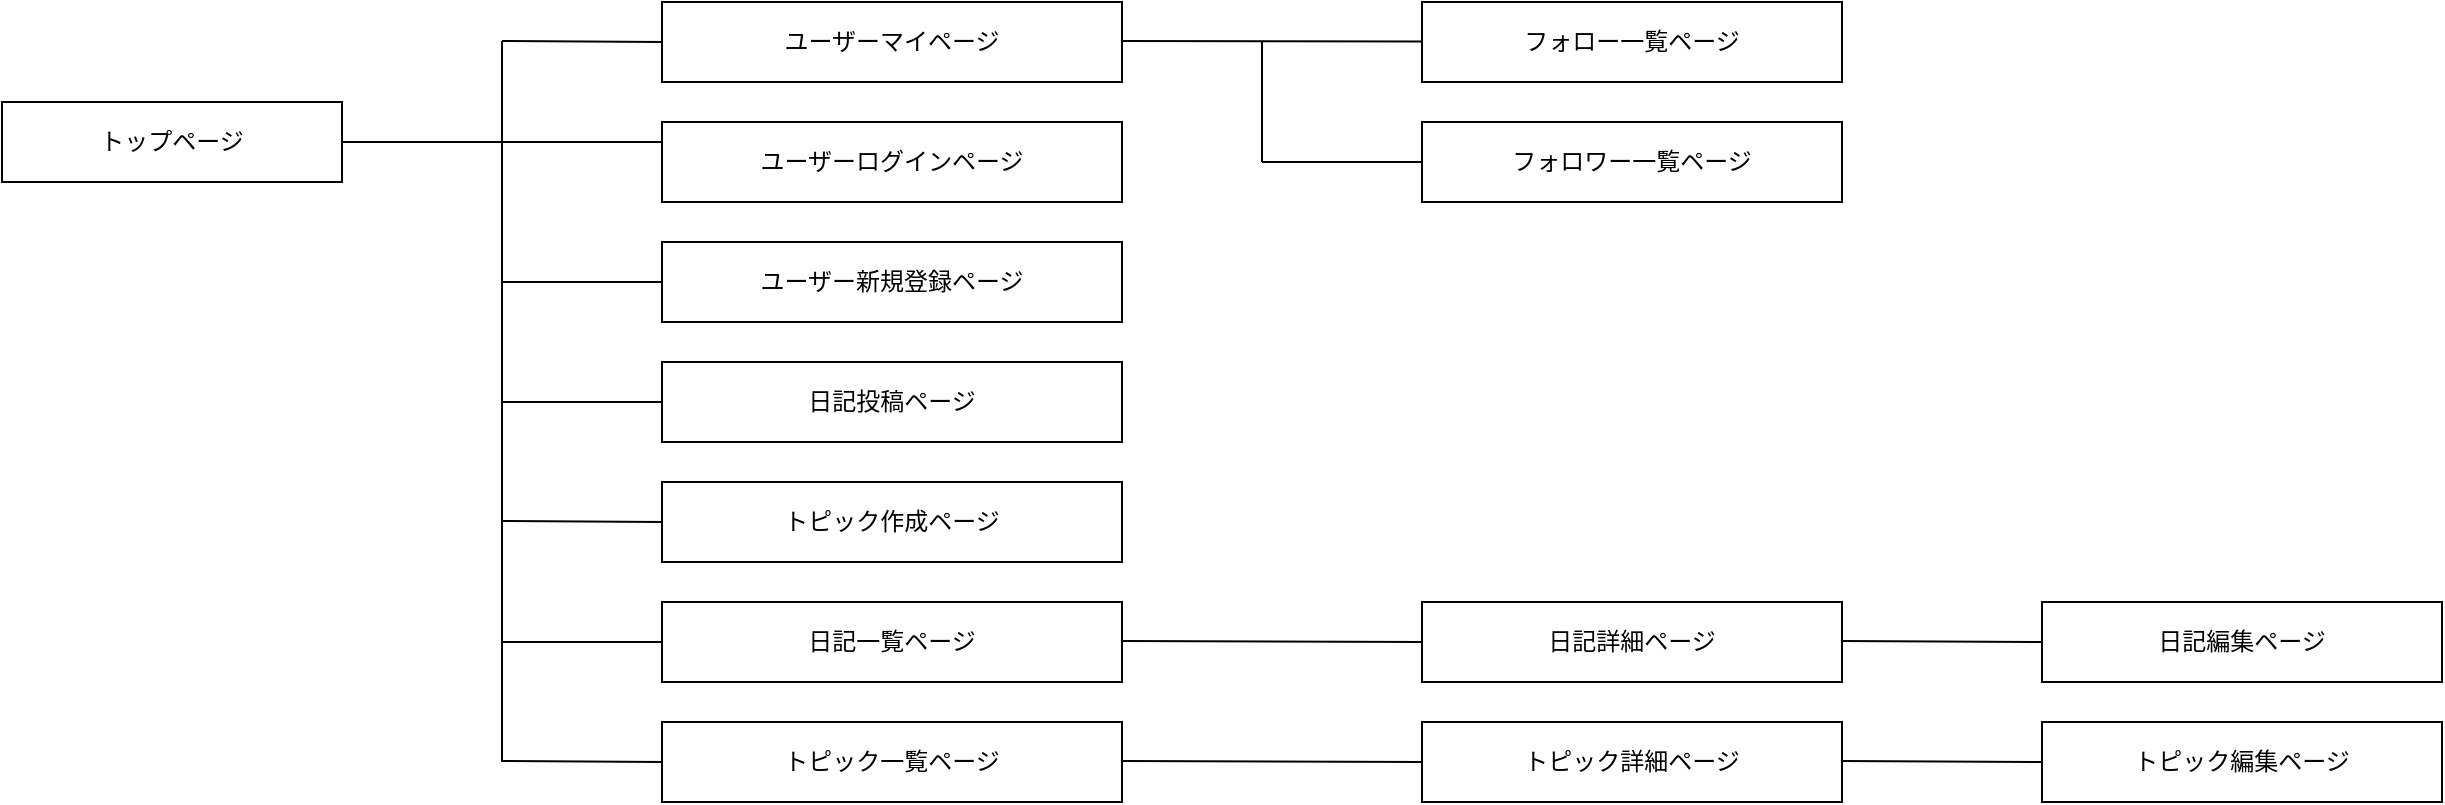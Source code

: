 <mxfile>
    <diagram id="4cWL1fTenap1EgKKWUbj" name="ページ1">
        <mxGraphModel dx="1300" dy="520" grid="1" gridSize="10" guides="1" tooltips="1" connect="1" arrows="1" fold="1" page="1" pageScale="1" pageWidth="827" pageHeight="1169" math="0" shadow="0">
            <root>
                <mxCell id="0"/>
                <mxCell id="1" parent="0"/>
                <mxCell id="2" value="トップページ" style="whiteSpace=wrap;html=1;align=center;" vertex="1" parent="1">
                    <mxGeometry x="-60" y="70" width="170" height="40" as="geometry"/>
                </mxCell>
                <mxCell id="3" value="トピック作成ページ" style="whiteSpace=wrap;html=1;align=center;" vertex="1" parent="1">
                    <mxGeometry x="270" y="260" width="230" height="40" as="geometry"/>
                </mxCell>
                <mxCell id="4" value="ユーザー新規登録ページ" style="whiteSpace=wrap;html=1;align=center;" vertex="1" parent="1">
                    <mxGeometry x="270" y="140" width="230" height="40" as="geometry"/>
                </mxCell>
                <mxCell id="5" value="日記投稿ページ" style="whiteSpace=wrap;html=1;align=center;" vertex="1" parent="1">
                    <mxGeometry x="270" y="200" width="230" height="40" as="geometry"/>
                </mxCell>
                <mxCell id="6" value="ユーザーログインページ" style="whiteSpace=wrap;html=1;align=center;" vertex="1" parent="1">
                    <mxGeometry x="270" y="80" width="230" height="40" as="geometry"/>
                </mxCell>
                <mxCell id="7" value="トピック一覧ページ" style="whiteSpace=wrap;html=1;align=center;" vertex="1" parent="1">
                    <mxGeometry x="270" y="380" width="230" height="40" as="geometry"/>
                </mxCell>
                <mxCell id="8" value="日記一覧ページ" style="whiteSpace=wrap;html=1;align=center;" vertex="1" parent="1">
                    <mxGeometry x="270" y="320" width="230" height="40" as="geometry"/>
                </mxCell>
                <mxCell id="10" style="edgeStyle=none;html=1;entryX=0.704;entryY=1.075;entryDx=0;entryDy=0;entryPerimeter=0;" edge="1" parent="1" target="3">
                    <mxGeometry relative="1" as="geometry">
                        <mxPoint x="432" y="303" as="sourcePoint"/>
                        <mxPoint x="410" y="290" as="targetPoint"/>
                        <Array as="points">
                            <mxPoint x="432" y="303"/>
                        </Array>
                    </mxGeometry>
                </mxCell>
                <mxCell id="12" value="" style="endArrow=none;html=1;rounded=0;elbow=vertical;" edge="1" parent="1">
                    <mxGeometry relative="1" as="geometry">
                        <mxPoint x="190" y="90" as="sourcePoint"/>
                        <mxPoint x="190" y="400" as="targetPoint"/>
                        <Array as="points">
                            <mxPoint x="190" y="250"/>
                        </Array>
                    </mxGeometry>
                </mxCell>
                <mxCell id="13" value="" style="endArrow=none;html=1;rounded=0;elbow=vertical;exitX=0;exitY=0.5;exitDx=0;exitDy=0;" edge="1" parent="1" source="4">
                    <mxGeometry relative="1" as="geometry">
                        <mxPoint x="10" y="250" as="sourcePoint"/>
                        <mxPoint x="190" y="160" as="targetPoint"/>
                        <Array as="points"/>
                    </mxGeometry>
                </mxCell>
                <mxCell id="14" value="" style="resizable=0;html=1;align=right;verticalAlign=bottom;" connectable="0" vertex="1" parent="13">
                    <mxGeometry x="1" relative="1" as="geometry"/>
                </mxCell>
                <mxCell id="15" value="" style="endArrow=none;html=1;rounded=0;elbow=vertical;" edge="1" parent="1">
                    <mxGeometry relative="1" as="geometry">
                        <mxPoint x="190" y="279.5" as="sourcePoint"/>
                        <mxPoint x="270" y="280" as="targetPoint"/>
                    </mxGeometry>
                </mxCell>
                <mxCell id="16" value="" style="resizable=0;html=1;align=right;verticalAlign=bottom;" connectable="0" vertex="1" parent="15">
                    <mxGeometry x="1" relative="1" as="geometry"/>
                </mxCell>
                <mxCell id="17" value="" style="endArrow=none;html=1;rounded=0;elbow=vertical;exitX=0;exitY=0.5;exitDx=0;exitDy=0;" edge="1" parent="1" source="5">
                    <mxGeometry relative="1" as="geometry">
                        <mxPoint x="10" y="250" as="sourcePoint"/>
                        <mxPoint x="190" y="220" as="targetPoint"/>
                    </mxGeometry>
                </mxCell>
                <mxCell id="18" value="" style="resizable=0;html=1;align=right;verticalAlign=bottom;" connectable="0" vertex="1" parent="17">
                    <mxGeometry x="1" relative="1" as="geometry"/>
                </mxCell>
                <mxCell id="19" value="" style="endArrow=none;html=1;rounded=0;elbow=vertical;" edge="1" parent="1">
                    <mxGeometry relative="1" as="geometry">
                        <mxPoint x="190" y="340" as="sourcePoint"/>
                        <mxPoint x="270" y="340" as="targetPoint"/>
                    </mxGeometry>
                </mxCell>
                <mxCell id="20" value="" style="resizable=0;html=1;align=right;verticalAlign=bottom;" connectable="0" vertex="1" parent="19">
                    <mxGeometry x="1" relative="1" as="geometry"/>
                </mxCell>
                <mxCell id="21" value="" style="endArrow=none;html=1;rounded=0;elbow=vertical;" edge="1" parent="1">
                    <mxGeometry relative="1" as="geometry">
                        <mxPoint x="190" y="399.5" as="sourcePoint"/>
                        <mxPoint x="270" y="400" as="targetPoint"/>
                    </mxGeometry>
                </mxCell>
                <mxCell id="22" value="" style="resizable=0;html=1;align=right;verticalAlign=bottom;" connectable="0" vertex="1" parent="21">
                    <mxGeometry x="1" relative="1" as="geometry"/>
                </mxCell>
                <mxCell id="23" value="" style="endArrow=none;html=1;rounded=0;elbow=vertical;entryX=0;entryY=0.25;entryDx=0;entryDy=0;exitX=1;exitY=0.5;exitDx=0;exitDy=0;" edge="1" parent="1" source="2" target="6">
                    <mxGeometry relative="1" as="geometry">
                        <mxPoint x="110" y="99.5" as="sourcePoint"/>
                        <mxPoint x="230" y="50" as="targetPoint"/>
                    </mxGeometry>
                </mxCell>
                <mxCell id="24" value="" style="resizable=0;html=1;align=right;verticalAlign=bottom;" connectable="0" vertex="1" parent="23">
                    <mxGeometry x="1" relative="1" as="geometry"/>
                </mxCell>
                <mxCell id="25" value="ユーザーマイページ" style="whiteSpace=wrap;html=1;align=center;" vertex="1" parent="1">
                    <mxGeometry x="270" y="20" width="230" height="40" as="geometry"/>
                </mxCell>
                <mxCell id="26" value="" style="endArrow=none;html=1;rounded=0;elbow=vertical;" edge="1" parent="1" target="32">
                    <mxGeometry relative="1" as="geometry">
                        <mxPoint x="500" y="39.5" as="sourcePoint"/>
                        <mxPoint x="560" y="40" as="targetPoint"/>
                    </mxGeometry>
                </mxCell>
                <mxCell id="27" value="" style="resizable=0;html=1;align=right;verticalAlign=bottom;" connectable="0" vertex="1" parent="26">
                    <mxGeometry x="1" relative="1" as="geometry"/>
                </mxCell>
                <mxCell id="28" value="" style="endArrow=none;html=1;rounded=0;elbow=vertical;" edge="1" parent="1">
                    <mxGeometry relative="1" as="geometry">
                        <mxPoint x="190" y="39.5" as="sourcePoint"/>
                        <mxPoint x="190" y="90" as="targetPoint"/>
                    </mxGeometry>
                </mxCell>
                <mxCell id="29" value="" style="resizable=0;html=1;align=right;verticalAlign=bottom;" connectable="0" vertex="1" parent="28">
                    <mxGeometry x="1" relative="1" as="geometry"/>
                </mxCell>
                <mxCell id="30" value="" style="endArrow=none;html=1;rounded=0;elbow=vertical;" edge="1" parent="1">
                    <mxGeometry relative="1" as="geometry">
                        <mxPoint x="190" y="39.5" as="sourcePoint"/>
                        <mxPoint x="270" y="40" as="targetPoint"/>
                    </mxGeometry>
                </mxCell>
                <mxCell id="31" value="" style="resizable=0;html=1;align=right;verticalAlign=bottom;" connectable="0" vertex="1" parent="30">
                    <mxGeometry x="1" relative="1" as="geometry"/>
                </mxCell>
                <mxCell id="32" value="フォロー一覧ページ" style="whiteSpace=wrap;html=1;align=center;" vertex="1" parent="1">
                    <mxGeometry x="650" y="20" width="210" height="40" as="geometry"/>
                </mxCell>
                <mxCell id="33" value="" style="endArrow=none;html=1;rounded=0;elbow=vertical;" edge="1" parent="1">
                    <mxGeometry relative="1" as="geometry">
                        <mxPoint x="570" y="40" as="sourcePoint"/>
                        <mxPoint x="570" y="100" as="targetPoint"/>
                    </mxGeometry>
                </mxCell>
                <mxCell id="34" value="" style="resizable=0;html=1;align=right;verticalAlign=bottom;" connectable="0" vertex="1" parent="33">
                    <mxGeometry x="1" relative="1" as="geometry"/>
                </mxCell>
                <mxCell id="35" value="フォロワー一覧ページ" style="whiteSpace=wrap;html=1;align=center;" vertex="1" parent="1">
                    <mxGeometry x="650" y="80" width="210" height="40" as="geometry"/>
                </mxCell>
                <mxCell id="36" value="" style="endArrow=none;html=1;rounded=0;elbow=vertical;entryX=0;entryY=0.5;entryDx=0;entryDy=0;" edge="1" parent="1" target="35">
                    <mxGeometry relative="1" as="geometry">
                        <mxPoint x="570" y="100" as="sourcePoint"/>
                        <mxPoint x="640" y="100" as="targetPoint"/>
                    </mxGeometry>
                </mxCell>
                <mxCell id="37" value="" style="resizable=0;html=1;align=right;verticalAlign=bottom;" connectable="0" vertex="1" parent="36">
                    <mxGeometry x="1" relative="1" as="geometry"/>
                </mxCell>
                <mxCell id="38" value="日記詳細ページ" style="whiteSpace=wrap;html=1;align=center;" vertex="1" parent="1">
                    <mxGeometry x="650" y="320" width="210" height="40" as="geometry"/>
                </mxCell>
                <mxCell id="39" value="トピック詳細ページ" style="whiteSpace=wrap;html=1;align=center;" vertex="1" parent="1">
                    <mxGeometry x="650" y="380" width="210" height="40" as="geometry"/>
                </mxCell>
                <mxCell id="40" value="トピック編集ページ" style="whiteSpace=wrap;html=1;align=center;" vertex="1" parent="1">
                    <mxGeometry x="960" y="380" width="200" height="40" as="geometry"/>
                </mxCell>
                <mxCell id="41" value="日記編集ページ" style="whiteSpace=wrap;html=1;align=center;" vertex="1" parent="1">
                    <mxGeometry x="960" y="320" width="200" height="40" as="geometry"/>
                </mxCell>
                <mxCell id="44" value="" style="endArrow=none;html=1;rounded=0;elbow=vertical;" edge="1" parent="1">
                    <mxGeometry relative="1" as="geometry">
                        <mxPoint x="860" y="339.5" as="sourcePoint"/>
                        <mxPoint x="960" y="340" as="targetPoint"/>
                    </mxGeometry>
                </mxCell>
                <mxCell id="45" value="" style="resizable=0;html=1;align=right;verticalAlign=bottom;" connectable="0" vertex="1" parent="44">
                    <mxGeometry x="1" relative="1" as="geometry"/>
                </mxCell>
                <mxCell id="46" value="" style="endArrow=none;html=1;rounded=0;elbow=vertical;entryX=0;entryY=0.5;entryDx=0;entryDy=0;" edge="1" parent="1" target="40">
                    <mxGeometry relative="1" as="geometry">
                        <mxPoint x="860" y="399.5" as="sourcePoint"/>
                        <mxPoint x="1020" y="399.5" as="targetPoint"/>
                    </mxGeometry>
                </mxCell>
                <mxCell id="47" value="" style="resizable=0;html=1;align=right;verticalAlign=bottom;" connectable="0" vertex="1" parent="46">
                    <mxGeometry x="1" relative="1" as="geometry"/>
                </mxCell>
                <mxCell id="48" value="" style="endArrow=none;html=1;rounded=0;elbow=vertical;" edge="1" parent="1">
                    <mxGeometry relative="1" as="geometry">
                        <mxPoint x="500" y="339.5" as="sourcePoint"/>
                        <mxPoint x="650" y="340" as="targetPoint"/>
                    </mxGeometry>
                </mxCell>
                <mxCell id="50" value="" style="endArrow=none;html=1;rounded=0;elbow=vertical;" edge="1" parent="1">
                    <mxGeometry relative="1" as="geometry">
                        <mxPoint x="500" y="399.5" as="sourcePoint"/>
                        <mxPoint x="650" y="400" as="targetPoint"/>
                    </mxGeometry>
                </mxCell>
                <mxCell id="51" value="" style="resizable=0;html=1;align=right;verticalAlign=bottom;" connectable="0" vertex="1" parent="50">
                    <mxGeometry x="1" relative="1" as="geometry"/>
                </mxCell>
            </root>
        </mxGraphModel>
    </diagram>
</mxfile>